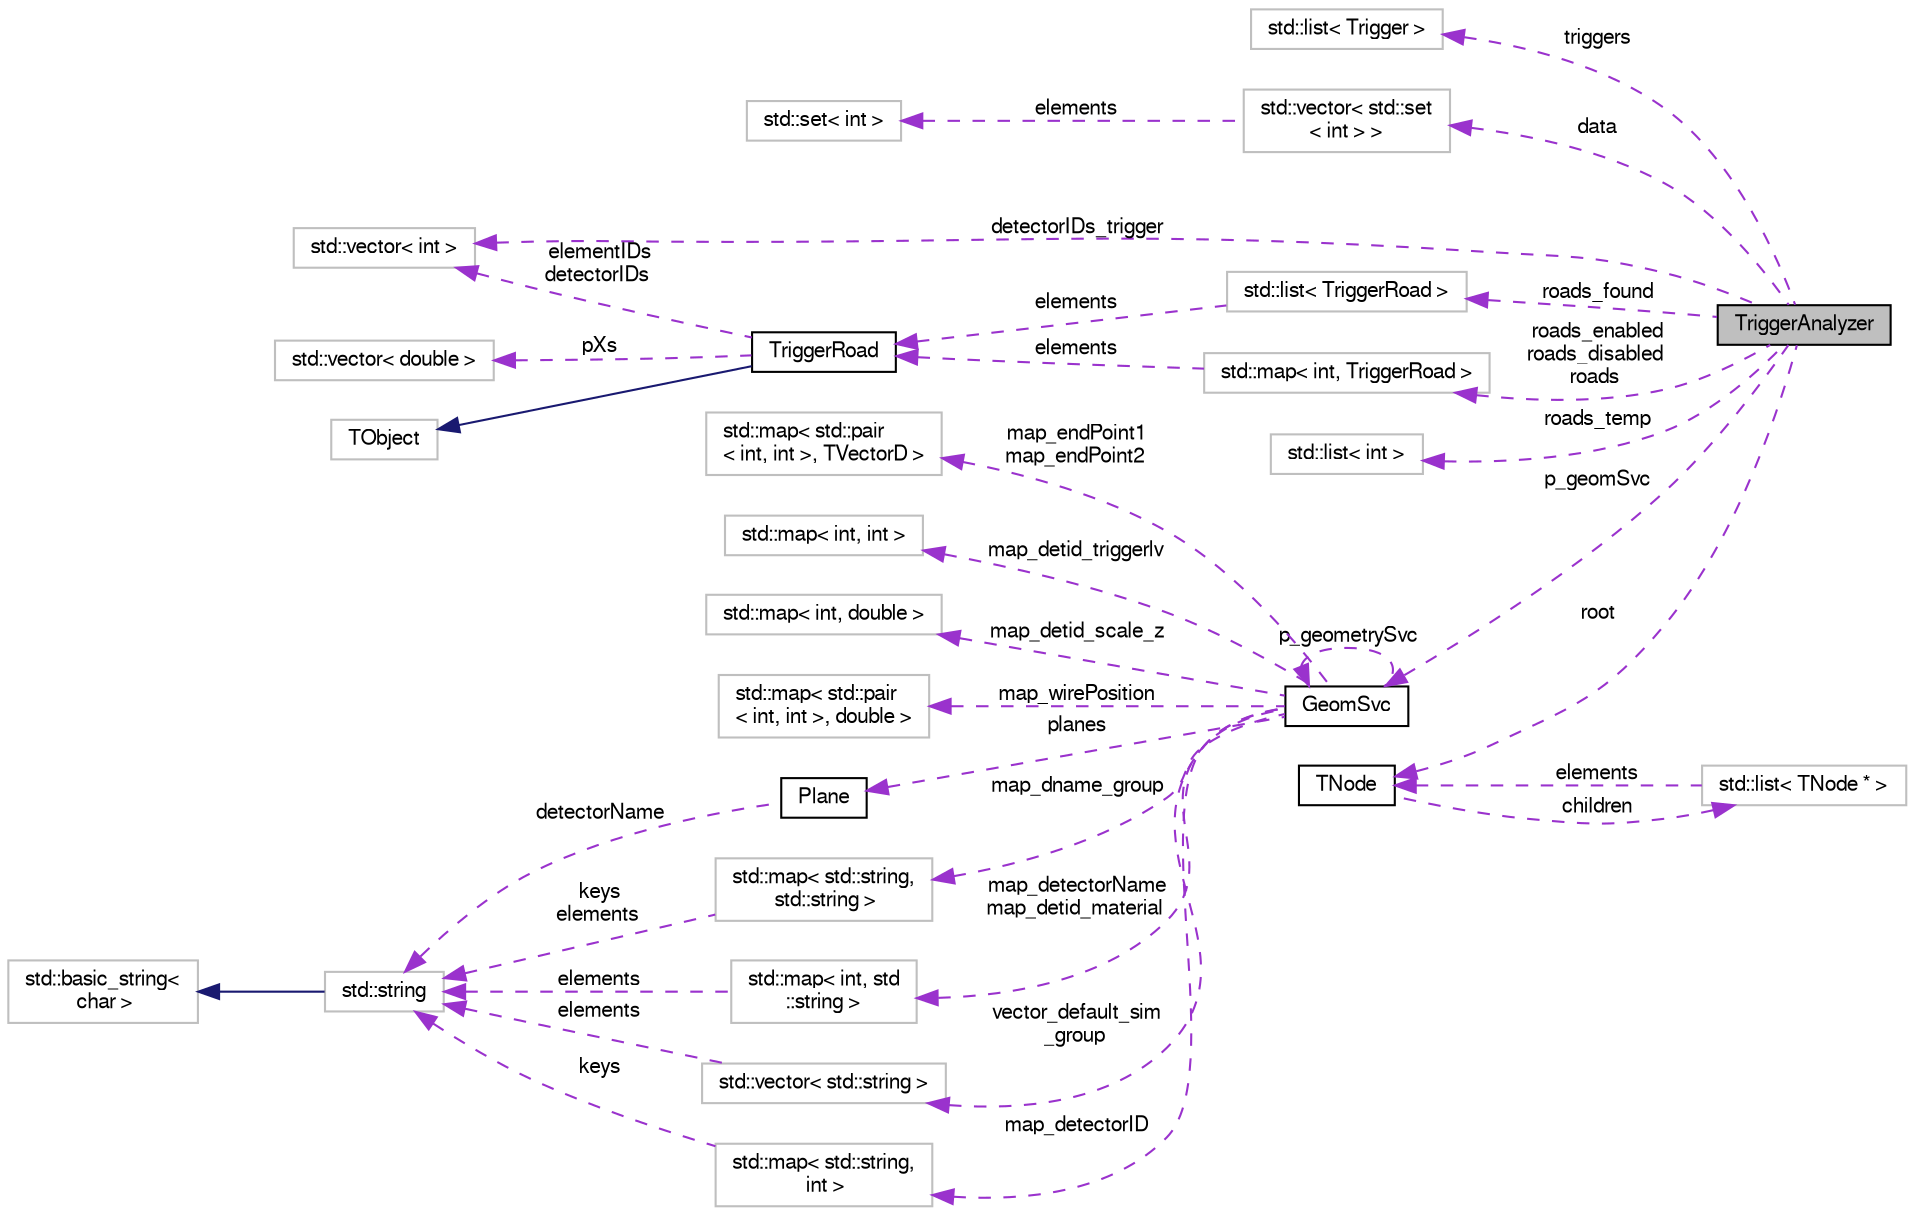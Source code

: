 digraph "TriggerAnalyzer"
{
  bgcolor="transparent";
  edge [fontname="FreeSans",fontsize="10",labelfontname="FreeSans",labelfontsize="10"];
  node [fontname="FreeSans",fontsize="10",shape=record];
  rankdir="LR";
  Node1 [label="TriggerAnalyzer",height=0.2,width=0.4,color="black", fillcolor="grey75", style="filled" fontcolor="black"];
  Node2 -> Node1 [dir="back",color="darkorchid3",fontsize="10",style="dashed",label=" data" ,fontname="FreeSans"];
  Node2 [label="std::vector\< std::set\l\< int \> \>",height=0.2,width=0.4,color="grey75"];
  Node3 -> Node2 [dir="back",color="darkorchid3",fontsize="10",style="dashed",label=" elements" ,fontname="FreeSans"];
  Node3 [label="std::set\< int \>",height=0.2,width=0.4,color="grey75"];
  Node4 -> Node1 [dir="back",color="darkorchid3",fontsize="10",style="dashed",label=" roads_found" ,fontname="FreeSans"];
  Node4 [label="std::list\< TriggerRoad \>",height=0.2,width=0.4,color="grey75"];
  Node5 -> Node4 [dir="back",color="darkorchid3",fontsize="10",style="dashed",label=" elements" ,fontname="FreeSans"];
  Node5 [label="TriggerRoad",height=0.2,width=0.4,color="black",URL="$d5/d72/classTriggerRoad.html"];
  Node6 -> Node5 [dir="back",color="midnightblue",fontsize="10",style="solid",fontname="FreeSans"];
  Node6 [label="TObject",height=0.2,width=0.4,color="grey75"];
  Node7 -> Node5 [dir="back",color="darkorchid3",fontsize="10",style="dashed",label=" elementIDs\ndetectorIDs" ,fontname="FreeSans"];
  Node7 [label="std::vector\< int \>",height=0.2,width=0.4,color="grey75"];
  Node8 -> Node5 [dir="back",color="darkorchid3",fontsize="10",style="dashed",label=" pXs" ,fontname="FreeSans"];
  Node8 [label="std::vector\< double \>",height=0.2,width=0.4,color="grey75"];
  Node9 -> Node1 [dir="back",color="darkorchid3",fontsize="10",style="dashed",label=" roads_enabled\nroads_disabled\nroads" ,fontname="FreeSans"];
  Node9 [label="std::map\< int, TriggerRoad \>",height=0.2,width=0.4,color="grey75"];
  Node5 -> Node9 [dir="back",color="darkorchid3",fontsize="10",style="dashed",label=" elements" ,fontname="FreeSans"];
  Node10 -> Node1 [dir="back",color="darkorchid3",fontsize="10",style="dashed",label=" roads_temp" ,fontname="FreeSans"];
  Node10 [label="std::list\< int \>",height=0.2,width=0.4,color="grey75"];
  Node11 -> Node1 [dir="back",color="darkorchid3",fontsize="10",style="dashed",label=" p_geomSvc" ,fontname="FreeSans"];
  Node11 [label="GeomSvc",height=0.2,width=0.4,color="black",URL="$d0/da0/classGeomSvc.html"];
  Node12 -> Node11 [dir="back",color="darkorchid3",fontsize="10",style="dashed",label=" map_detectorID" ,fontname="FreeSans"];
  Node12 [label="std::map\< std::string,\l int \>",height=0.2,width=0.4,color="grey75"];
  Node13 -> Node12 [dir="back",color="darkorchid3",fontsize="10",style="dashed",label=" keys" ,fontname="FreeSans"];
  Node13 [label="std::string",height=0.2,width=0.4,color="grey75",tooltip="STL class. "];
  Node14 -> Node13 [dir="back",color="midnightblue",fontsize="10",style="solid",fontname="FreeSans"];
  Node14 [label="std::basic_string\<\l char \>",height=0.2,width=0.4,color="grey75",tooltip="STL class. "];
  Node15 -> Node11 [dir="back",color="darkorchid3",fontsize="10",style="dashed",label=" map_endPoint1\nmap_endPoint2" ,fontname="FreeSans"];
  Node15 [label="std::map\< std::pair\l\< int, int \>, TVectorD \>",height=0.2,width=0.4,color="grey75"];
  Node16 -> Node11 [dir="back",color="darkorchid3",fontsize="10",style="dashed",label=" map_detid_triggerlv" ,fontname="FreeSans"];
  Node16 [label="std::map\< int, int \>",height=0.2,width=0.4,color="grey75"];
  Node17 -> Node11 [dir="back",color="darkorchid3",fontsize="10",style="dashed",label=" map_detid_scale_z" ,fontname="FreeSans"];
  Node17 [label="std::map\< int, double \>",height=0.2,width=0.4,color="grey75"];
  Node18 -> Node11 [dir="back",color="darkorchid3",fontsize="10",style="dashed",label=" planes" ,fontname="FreeSans"];
  Node18 [label="Plane",height=0.2,width=0.4,color="black",URL="$dc/d90/classPlane.html"];
  Node13 -> Node18 [dir="back",color="darkorchid3",fontsize="10",style="dashed",label=" detectorName" ,fontname="FreeSans"];
  Node11 -> Node11 [dir="back",color="darkorchid3",fontsize="10",style="dashed",label=" p_geometrySvc" ,fontname="FreeSans"];
  Node19 -> Node11 [dir="back",color="darkorchid3",fontsize="10",style="dashed",label=" map_dname_group" ,fontname="FreeSans"];
  Node19 [label="std::map\< std::string,\l std::string \>",height=0.2,width=0.4,color="grey75"];
  Node13 -> Node19 [dir="back",color="darkorchid3",fontsize="10",style="dashed",label=" keys\nelements" ,fontname="FreeSans"];
  Node20 -> Node11 [dir="back",color="darkorchid3",fontsize="10",style="dashed",label=" map_wirePosition" ,fontname="FreeSans"];
  Node20 [label="std::map\< std::pair\l\< int, int \>, double \>",height=0.2,width=0.4,color="grey75"];
  Node21 -> Node11 [dir="back",color="darkorchid3",fontsize="10",style="dashed",label=" map_detectorName\nmap_detid_material" ,fontname="FreeSans"];
  Node21 [label="std::map\< int, std\l::string \>",height=0.2,width=0.4,color="grey75"];
  Node13 -> Node21 [dir="back",color="darkorchid3",fontsize="10",style="dashed",label=" elements" ,fontname="FreeSans"];
  Node22 -> Node11 [dir="back",color="darkorchid3",fontsize="10",style="dashed",label=" vector_default_sim\l_group" ,fontname="FreeSans"];
  Node22 [label="std::vector\< std::string \>",height=0.2,width=0.4,color="grey75"];
  Node13 -> Node22 [dir="back",color="darkorchid3",fontsize="10",style="dashed",label=" elements" ,fontname="FreeSans"];
  Node7 -> Node1 [dir="back",color="darkorchid3",fontsize="10",style="dashed",label=" detectorIDs_trigger" ,fontname="FreeSans"];
  Node23 -> Node1 [dir="back",color="darkorchid3",fontsize="10",style="dashed",label=" root" ,fontname="FreeSans"];
  Node23 [label="TNode",height=0.2,width=0.4,color="black",URL="$d9/dcd/classTNode.html"];
  Node24 -> Node23 [dir="back",color="darkorchid3",fontsize="10",style="dashed",label=" children" ,fontname="FreeSans"];
  Node24 [label="std::list\< TNode * \>",height=0.2,width=0.4,color="grey75"];
  Node23 -> Node24 [dir="back",color="darkorchid3",fontsize="10",style="dashed",label=" elements" ,fontname="FreeSans"];
  Node25 -> Node1 [dir="back",color="darkorchid3",fontsize="10",style="dashed",label=" triggers" ,fontname="FreeSans"];
  Node25 [label="std::list\< Trigger \>",height=0.2,width=0.4,color="grey75"];
}

